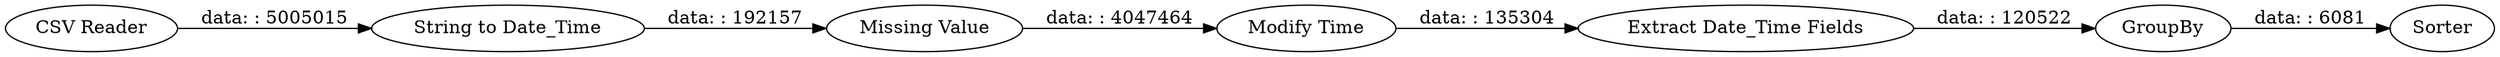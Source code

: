 digraph {
	"2563231166849965634_21" [label=GroupBy]
	"2563231166849965634_22" [label=Sorter]
	"2563231166849965634_16" [label="CSV Reader"]
	"2563231166849965634_20" [label="Extract Date_Time Fields"]
	"2563231166849965634_19" [label="Modify Time"]
	"2563231166849965634_17" [label="String to Date_Time"]
	"2563231166849965634_18" [label="Missing Value"]
	"2563231166849965634_19" -> "2563231166849965634_20" [label="data: : 135304"]
	"2563231166849965634_16" -> "2563231166849965634_17" [label="data: : 5005015"]
	"2563231166849965634_21" -> "2563231166849965634_22" [label="data: : 6081"]
	"2563231166849965634_20" -> "2563231166849965634_21" [label="data: : 120522"]
	"2563231166849965634_18" -> "2563231166849965634_19" [label="data: : 4047464"]
	"2563231166849965634_17" -> "2563231166849965634_18" [label="data: : 192157"]
	rankdir=LR
}
